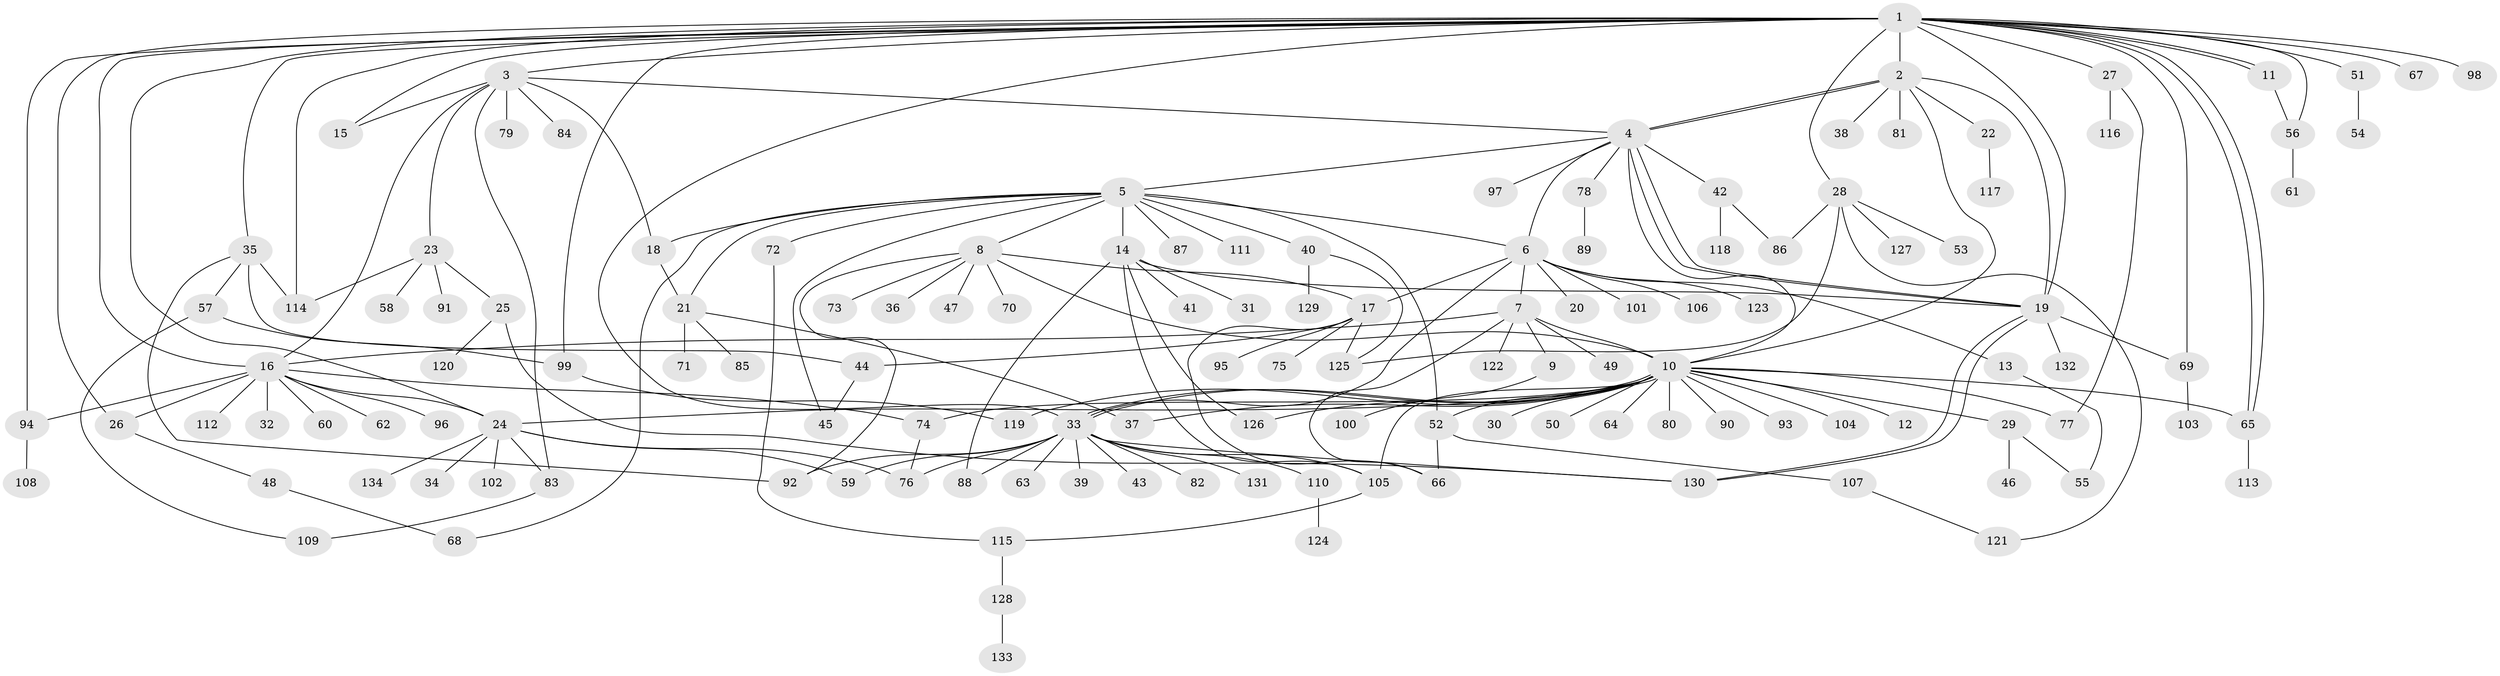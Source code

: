 // Generated by graph-tools (version 1.1) at 2025/35/03/09/25 02:35:48]
// undirected, 134 vertices, 194 edges
graph export_dot {
graph [start="1"]
  node [color=gray90,style=filled];
  1;
  2;
  3;
  4;
  5;
  6;
  7;
  8;
  9;
  10;
  11;
  12;
  13;
  14;
  15;
  16;
  17;
  18;
  19;
  20;
  21;
  22;
  23;
  24;
  25;
  26;
  27;
  28;
  29;
  30;
  31;
  32;
  33;
  34;
  35;
  36;
  37;
  38;
  39;
  40;
  41;
  42;
  43;
  44;
  45;
  46;
  47;
  48;
  49;
  50;
  51;
  52;
  53;
  54;
  55;
  56;
  57;
  58;
  59;
  60;
  61;
  62;
  63;
  64;
  65;
  66;
  67;
  68;
  69;
  70;
  71;
  72;
  73;
  74;
  75;
  76;
  77;
  78;
  79;
  80;
  81;
  82;
  83;
  84;
  85;
  86;
  87;
  88;
  89;
  90;
  91;
  92;
  93;
  94;
  95;
  96;
  97;
  98;
  99;
  100;
  101;
  102;
  103;
  104;
  105;
  106;
  107;
  108;
  109;
  110;
  111;
  112;
  113;
  114;
  115;
  116;
  117;
  118;
  119;
  120;
  121;
  122;
  123;
  124;
  125;
  126;
  127;
  128;
  129;
  130;
  131;
  132;
  133;
  134;
  1 -- 2;
  1 -- 3;
  1 -- 11;
  1 -- 11;
  1 -- 15;
  1 -- 16;
  1 -- 19;
  1 -- 24;
  1 -- 26;
  1 -- 27;
  1 -- 28;
  1 -- 33;
  1 -- 35;
  1 -- 51;
  1 -- 56;
  1 -- 65;
  1 -- 65;
  1 -- 67;
  1 -- 69;
  1 -- 94;
  1 -- 98;
  1 -- 99;
  1 -- 114;
  2 -- 4;
  2 -- 4;
  2 -- 10;
  2 -- 19;
  2 -- 22;
  2 -- 38;
  2 -- 81;
  3 -- 4;
  3 -- 15;
  3 -- 16;
  3 -- 18;
  3 -- 23;
  3 -- 79;
  3 -- 83;
  3 -- 84;
  4 -- 5;
  4 -- 6;
  4 -- 10;
  4 -- 19;
  4 -- 19;
  4 -- 42;
  4 -- 78;
  4 -- 97;
  5 -- 6;
  5 -- 8;
  5 -- 14;
  5 -- 18;
  5 -- 21;
  5 -- 40;
  5 -- 45;
  5 -- 52;
  5 -- 68;
  5 -- 72;
  5 -- 87;
  5 -- 111;
  6 -- 7;
  6 -- 13;
  6 -- 17;
  6 -- 20;
  6 -- 33;
  6 -- 101;
  6 -- 106;
  6 -- 123;
  7 -- 9;
  7 -- 10;
  7 -- 16;
  7 -- 49;
  7 -- 66;
  7 -- 122;
  8 -- 10;
  8 -- 17;
  8 -- 36;
  8 -- 47;
  8 -- 70;
  8 -- 73;
  8 -- 92;
  9 -- 100;
  10 -- 12;
  10 -- 24;
  10 -- 29;
  10 -- 30;
  10 -- 33;
  10 -- 33;
  10 -- 37;
  10 -- 50;
  10 -- 52;
  10 -- 64;
  10 -- 65;
  10 -- 74;
  10 -- 77;
  10 -- 80;
  10 -- 90;
  10 -- 93;
  10 -- 104;
  10 -- 105;
  10 -- 119;
  10 -- 126;
  11 -- 56;
  13 -- 55;
  14 -- 19;
  14 -- 31;
  14 -- 41;
  14 -- 88;
  14 -- 105;
  14 -- 126;
  16 -- 24;
  16 -- 26;
  16 -- 32;
  16 -- 60;
  16 -- 62;
  16 -- 74;
  16 -- 94;
  16 -- 96;
  16 -- 112;
  17 -- 44;
  17 -- 66;
  17 -- 75;
  17 -- 95;
  17 -- 125;
  18 -- 21;
  19 -- 69;
  19 -- 130;
  19 -- 130;
  19 -- 132;
  21 -- 37;
  21 -- 71;
  21 -- 85;
  22 -- 117;
  23 -- 25;
  23 -- 58;
  23 -- 91;
  23 -- 114;
  24 -- 34;
  24 -- 59;
  24 -- 76;
  24 -- 83;
  24 -- 102;
  24 -- 134;
  25 -- 120;
  25 -- 130;
  26 -- 48;
  27 -- 77;
  27 -- 116;
  28 -- 53;
  28 -- 86;
  28 -- 121;
  28 -- 125;
  28 -- 127;
  29 -- 46;
  29 -- 55;
  33 -- 39;
  33 -- 43;
  33 -- 59;
  33 -- 63;
  33 -- 76;
  33 -- 82;
  33 -- 88;
  33 -- 92;
  33 -- 105;
  33 -- 110;
  33 -- 130;
  33 -- 131;
  35 -- 44;
  35 -- 57;
  35 -- 92;
  35 -- 114;
  40 -- 125;
  40 -- 129;
  42 -- 86;
  42 -- 118;
  44 -- 45;
  48 -- 68;
  51 -- 54;
  52 -- 66;
  52 -- 107;
  56 -- 61;
  57 -- 99;
  57 -- 109;
  65 -- 113;
  69 -- 103;
  72 -- 115;
  74 -- 76;
  78 -- 89;
  83 -- 109;
  94 -- 108;
  99 -- 119;
  105 -- 115;
  107 -- 121;
  110 -- 124;
  115 -- 128;
  128 -- 133;
}
